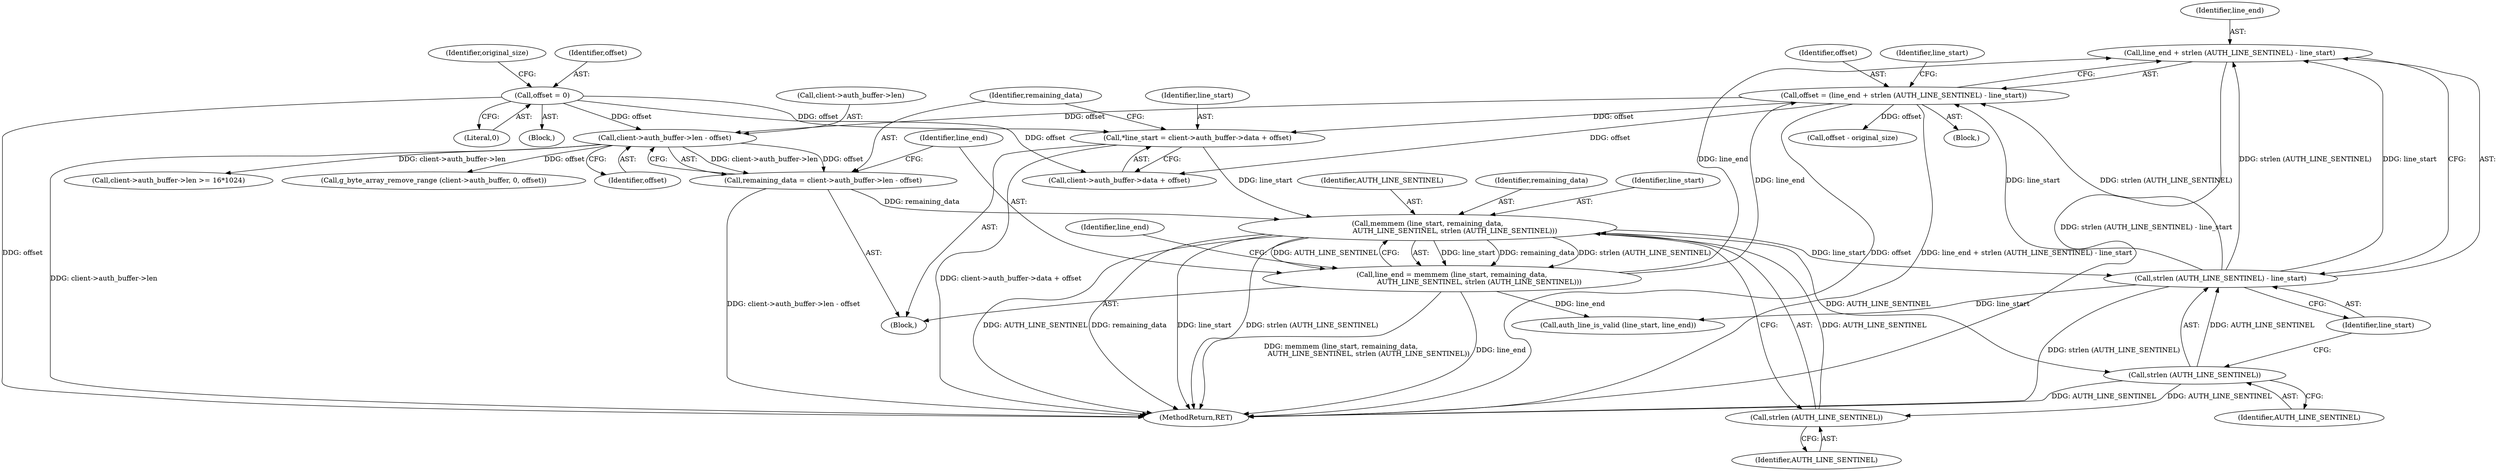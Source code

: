 digraph "0_flatpak_52346bf187b5a7f1c0fe9075b328b7ad6abe78f6@API" {
"1000168" [label="(Call,line_end + strlen (AUTH_LINE_SENTINEL) - line_start)"];
"1000155" [label="(Call,line_end = memmem (line_start, remaining_data,\n                         AUTH_LINE_SENTINEL, strlen (AUTH_LINE_SENTINEL)))"];
"1000157" [label="(Call,memmem (line_start, remaining_data,\n                         AUTH_LINE_SENTINEL, strlen (AUTH_LINE_SENTINEL)))"];
"1000135" [label="(Call,*line_start = client->auth_buffer->data + offset)"];
"1000166" [label="(Call,offset = (line_end + strlen (AUTH_LINE_SENTINEL) - line_start))"];
"1000170" [label="(Call,strlen (AUTH_LINE_SENTINEL) - line_start)"];
"1000171" [label="(Call,strlen (AUTH_LINE_SENTINEL))"];
"1000110" [label="(Call,offset = 0)"];
"1000145" [label="(Call,remaining_data = client->auth_buffer->len - offset)"];
"1000147" [label="(Call,client->auth_buffer->len - offset)"];
"1000161" [label="(Call,strlen (AUTH_LINE_SENTINEL))"];
"1000133" [label="(Block,)"];
"1000173" [label="(Identifier,line_start)"];
"1000161" [label="(Call,strlen (AUTH_LINE_SENTINEL))"];
"1000177" [label="(Identifier,line_start)"];
"1000194" [label="(Call,g_byte_array_remove_range (client->auth_buffer, 0, offset))"];
"1000156" [label="(Identifier,line_end)"];
"1000137" [label="(Call,client->auth_buffer->data + offset)"];
"1000168" [label="(Call,line_end + strlen (AUTH_LINE_SENTINEL) - line_start)"];
"1000155" [label="(Call,line_end = memmem (line_start, remaining_data,\n                         AUTH_LINE_SENTINEL, strlen (AUTH_LINE_SENTINEL)))"];
"1000166" [label="(Call,offset = (line_end + strlen (AUTH_LINE_SENTINEL) - line_start))"];
"1000115" [label="(Identifier,original_size)"];
"1000164" [label="(Identifier,line_end)"];
"1000159" [label="(Identifier,remaining_data)"];
"1000110" [label="(Call,offset = 0)"];
"1000162" [label="(Identifier,AUTH_LINE_SENTINEL)"];
"1000145" [label="(Call,remaining_data = client->auth_buffer->len - offset)"];
"1000171" [label="(Call,strlen (AUTH_LINE_SENTINEL))"];
"1000214" [label="(MethodReturn,RET)"];
"1000157" [label="(Call,memmem (line_start, remaining_data,\n                         AUTH_LINE_SENTINEL, strlen (AUTH_LINE_SENTINEL)))"];
"1000108" [label="(Block,)"];
"1000201" [label="(Call,client->auth_buffer->len >= 16*1024)"];
"1000189" [label="(Call,offset - original_size)"];
"1000176" [label="(Call,auth_line_is_valid (line_start, line_end))"];
"1000170" [label="(Call,strlen (AUTH_LINE_SENTINEL) - line_start)"];
"1000135" [label="(Call,*line_start = client->auth_buffer->data + offset)"];
"1000146" [label="(Identifier,remaining_data)"];
"1000112" [label="(Literal,0)"];
"1000111" [label="(Identifier,offset)"];
"1000158" [label="(Identifier,line_start)"];
"1000148" [label="(Call,client->auth_buffer->len)"];
"1000153" [label="(Identifier,offset)"];
"1000172" [label="(Identifier,AUTH_LINE_SENTINEL)"];
"1000160" [label="(Identifier,AUTH_LINE_SENTINEL)"];
"1000147" [label="(Call,client->auth_buffer->len - offset)"];
"1000167" [label="(Identifier,offset)"];
"1000169" [label="(Identifier,line_end)"];
"1000165" [label="(Block,)"];
"1000136" [label="(Identifier,line_start)"];
"1000168" -> "1000166"  [label="AST: "];
"1000168" -> "1000170"  [label="CFG: "];
"1000169" -> "1000168"  [label="AST: "];
"1000170" -> "1000168"  [label="AST: "];
"1000166" -> "1000168"  [label="CFG: "];
"1000168" -> "1000214"  [label="DDG: strlen (AUTH_LINE_SENTINEL) - line_start"];
"1000155" -> "1000168"  [label="DDG: line_end"];
"1000170" -> "1000168"  [label="DDG: strlen (AUTH_LINE_SENTINEL)"];
"1000170" -> "1000168"  [label="DDG: line_start"];
"1000155" -> "1000133"  [label="AST: "];
"1000155" -> "1000157"  [label="CFG: "];
"1000156" -> "1000155"  [label="AST: "];
"1000157" -> "1000155"  [label="AST: "];
"1000164" -> "1000155"  [label="CFG: "];
"1000155" -> "1000214"  [label="DDG: memmem (line_start, remaining_data,\n                         AUTH_LINE_SENTINEL, strlen (AUTH_LINE_SENTINEL))"];
"1000155" -> "1000214"  [label="DDG: line_end"];
"1000157" -> "1000155"  [label="DDG: line_start"];
"1000157" -> "1000155"  [label="DDG: remaining_data"];
"1000157" -> "1000155"  [label="DDG: AUTH_LINE_SENTINEL"];
"1000157" -> "1000155"  [label="DDG: strlen (AUTH_LINE_SENTINEL)"];
"1000155" -> "1000166"  [label="DDG: line_end"];
"1000155" -> "1000176"  [label="DDG: line_end"];
"1000157" -> "1000161"  [label="CFG: "];
"1000158" -> "1000157"  [label="AST: "];
"1000159" -> "1000157"  [label="AST: "];
"1000160" -> "1000157"  [label="AST: "];
"1000161" -> "1000157"  [label="AST: "];
"1000157" -> "1000214"  [label="DDG: remaining_data"];
"1000157" -> "1000214"  [label="DDG: AUTH_LINE_SENTINEL"];
"1000157" -> "1000214"  [label="DDG: line_start"];
"1000157" -> "1000214"  [label="DDG: strlen (AUTH_LINE_SENTINEL)"];
"1000135" -> "1000157"  [label="DDG: line_start"];
"1000145" -> "1000157"  [label="DDG: remaining_data"];
"1000161" -> "1000157"  [label="DDG: AUTH_LINE_SENTINEL"];
"1000157" -> "1000171"  [label="DDG: AUTH_LINE_SENTINEL"];
"1000157" -> "1000170"  [label="DDG: line_start"];
"1000135" -> "1000133"  [label="AST: "];
"1000135" -> "1000137"  [label="CFG: "];
"1000136" -> "1000135"  [label="AST: "];
"1000137" -> "1000135"  [label="AST: "];
"1000146" -> "1000135"  [label="CFG: "];
"1000135" -> "1000214"  [label="DDG: client->auth_buffer->data + offset"];
"1000166" -> "1000135"  [label="DDG: offset"];
"1000110" -> "1000135"  [label="DDG: offset"];
"1000166" -> "1000165"  [label="AST: "];
"1000167" -> "1000166"  [label="AST: "];
"1000177" -> "1000166"  [label="CFG: "];
"1000166" -> "1000214"  [label="DDG: line_end + strlen (AUTH_LINE_SENTINEL) - line_start"];
"1000166" -> "1000214"  [label="DDG: offset"];
"1000166" -> "1000137"  [label="DDG: offset"];
"1000166" -> "1000147"  [label="DDG: offset"];
"1000170" -> "1000166"  [label="DDG: strlen (AUTH_LINE_SENTINEL)"];
"1000170" -> "1000166"  [label="DDG: line_start"];
"1000166" -> "1000189"  [label="DDG: offset"];
"1000170" -> "1000173"  [label="CFG: "];
"1000171" -> "1000170"  [label="AST: "];
"1000173" -> "1000170"  [label="AST: "];
"1000170" -> "1000214"  [label="DDG: strlen (AUTH_LINE_SENTINEL)"];
"1000171" -> "1000170"  [label="DDG: AUTH_LINE_SENTINEL"];
"1000170" -> "1000176"  [label="DDG: line_start"];
"1000171" -> "1000172"  [label="CFG: "];
"1000172" -> "1000171"  [label="AST: "];
"1000173" -> "1000171"  [label="CFG: "];
"1000171" -> "1000214"  [label="DDG: AUTH_LINE_SENTINEL"];
"1000171" -> "1000161"  [label="DDG: AUTH_LINE_SENTINEL"];
"1000110" -> "1000108"  [label="AST: "];
"1000110" -> "1000112"  [label="CFG: "];
"1000111" -> "1000110"  [label="AST: "];
"1000112" -> "1000110"  [label="AST: "];
"1000115" -> "1000110"  [label="CFG: "];
"1000110" -> "1000214"  [label="DDG: offset"];
"1000110" -> "1000137"  [label="DDG: offset"];
"1000110" -> "1000147"  [label="DDG: offset"];
"1000145" -> "1000133"  [label="AST: "];
"1000145" -> "1000147"  [label="CFG: "];
"1000146" -> "1000145"  [label="AST: "];
"1000147" -> "1000145"  [label="AST: "];
"1000156" -> "1000145"  [label="CFG: "];
"1000145" -> "1000214"  [label="DDG: client->auth_buffer->len - offset"];
"1000147" -> "1000145"  [label="DDG: client->auth_buffer->len"];
"1000147" -> "1000145"  [label="DDG: offset"];
"1000147" -> "1000153"  [label="CFG: "];
"1000148" -> "1000147"  [label="AST: "];
"1000153" -> "1000147"  [label="AST: "];
"1000147" -> "1000214"  [label="DDG: client->auth_buffer->len"];
"1000147" -> "1000194"  [label="DDG: offset"];
"1000147" -> "1000201"  [label="DDG: client->auth_buffer->len"];
"1000161" -> "1000162"  [label="CFG: "];
"1000162" -> "1000161"  [label="AST: "];
}

